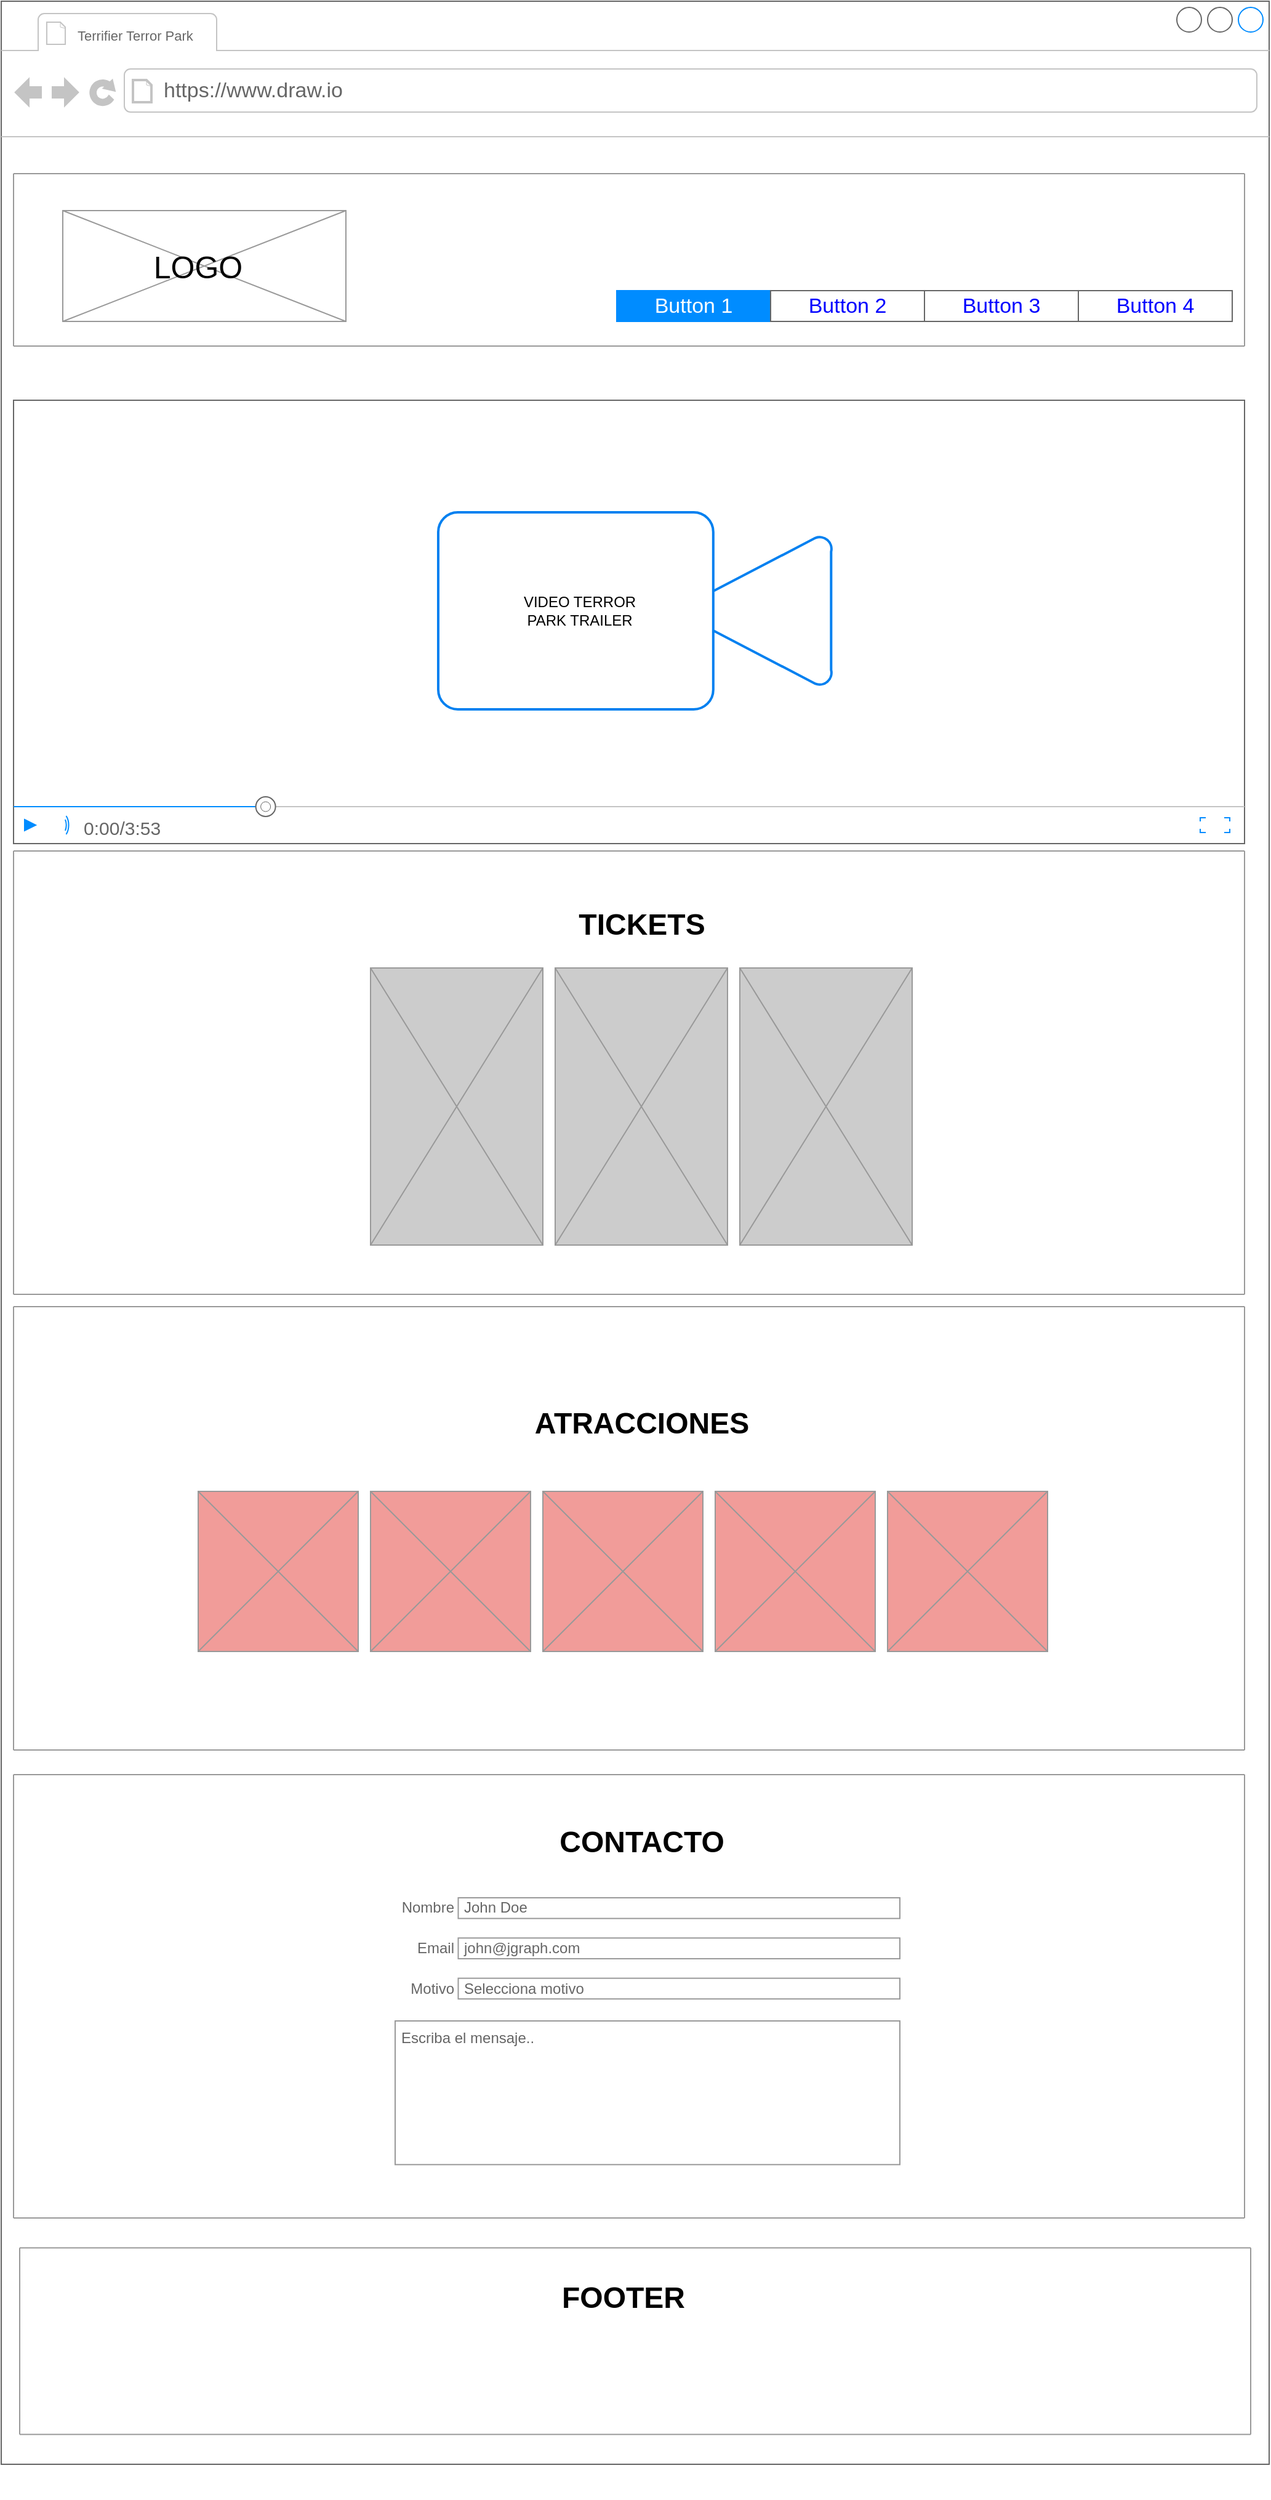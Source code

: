<mxfile version="26.1.3">
  <diagram name="Page-1" id="03018318-947c-dd8e-b7a3-06fadd420f32">
    <mxGraphModel dx="2722" dy="945" grid="1" gridSize="10" guides="1" tooltips="1" connect="1" arrows="1" fold="1" page="1" pageScale="1" pageWidth="1100" pageHeight="850" background="#ffffff" math="0" shadow="0">
      <root>
        <mxCell id="0" />
        <mxCell id="1" parent="0" />
        <mxCell id="P_YrPQooRFVnnNei9Mit-43" value="" style="strokeWidth=1;shadow=0;dashed=0;align=center;html=1;shape=mxgraph.mockup.containers.browserWindow;rSize=0;strokeColor=#666666;strokeColor2=#008cff;strokeColor3=#c4c4c4;mainText=,;recursiveResize=0;gradientColor=default;fillColor=default;" vertex="1" parent="1">
          <mxGeometry x="-10" y="180" width="1030" height="2000" as="geometry" />
        </mxCell>
        <mxCell id="P_YrPQooRFVnnNei9Mit-44" value="&lt;font style=&quot;font-size: 11px;&quot;&gt;Terrifier Terror Park&lt;/font&gt;" style="strokeWidth=1;shadow=0;dashed=0;align=center;html=1;shape=mxgraph.mockup.containers.anchor;fontSize=17;fontColor=#666666;align=left;whiteSpace=wrap;spacingBottom=-12;" vertex="1" parent="P_YrPQooRFVnnNei9Mit-43">
          <mxGeometry x="60" y="12" width="100" height="18" as="geometry" />
        </mxCell>
        <mxCell id="P_YrPQooRFVnnNei9Mit-45" value="https://www.draw.io" style="strokeWidth=1;shadow=0;dashed=0;align=center;html=1;shape=mxgraph.mockup.containers.anchor;rSize=0;fontSize=17;fontColor=#666666;align=left;" vertex="1" parent="P_YrPQooRFVnnNei9Mit-43">
          <mxGeometry x="130" y="60" width="250" height="26" as="geometry" />
        </mxCell>
        <mxCell id="P_YrPQooRFVnnNei9Mit-48" value="" style="strokeWidth=1;shadow=0;dashed=0;align=center;html=1;shape=mxgraph.mockup.forms.anchor;align=right;spacingRight=2;fontColor=#666666;" vertex="1" parent="P_YrPQooRFVnnNei9Mit-43">
          <mxGeometry x="230" y="495" width="50" height="18" as="geometry" />
        </mxCell>
        <mxCell id="P_YrPQooRFVnnNei9Mit-50" value="" style="strokeWidth=1;shadow=0;dashed=0;align=center;html=1;shape=mxgraph.mockup.forms.anchor;align=right;spacingRight=2;fontColor=#666666;" vertex="1" parent="P_YrPQooRFVnnNei9Mit-43">
          <mxGeometry x="230" y="530" width="50" height="18" as="geometry" />
        </mxCell>
        <mxCell id="P_YrPQooRFVnnNei9Mit-52" value="" style="strokeWidth=1;shadow=0;dashed=0;align=center;html=1;shape=mxgraph.mockup.forms.anchor;align=right;spacingRight=2;fontColor=#666666;" vertex="1" parent="P_YrPQooRFVnnNei9Mit-43">
          <mxGeometry x="230" y="565" width="50" height="18" as="geometry" />
        </mxCell>
        <mxCell id="P_YrPQooRFVnnNei9Mit-54" value="" style="strokeWidth=1;shadow=0;dashed=0;align=center;html=1;shape=mxgraph.mockup.forms.anchor;align=right;spacingRight=2;fontColor=#666666;" vertex="1" parent="P_YrPQooRFVnnNei9Mit-43">
          <mxGeometry x="230" y="600" width="50" height="18" as="geometry" />
        </mxCell>
        <mxCell id="P_YrPQooRFVnnNei9Mit-57" value="" style="verticalLabelPosition=bottom;shadow=0;dashed=0;align=center;html=1;verticalAlign=top;strokeWidth=1;shape=mxgraph.mockup.graphics.simpleIcon;strokeColor=#999999;movable=1;resizable=1;rotatable=1;deletable=1;editable=1;locked=0;connectable=1;" vertex="1" parent="P_YrPQooRFVnnNei9Mit-43">
          <mxGeometry x="50" y="170" width="230" height="90" as="geometry" />
        </mxCell>
        <mxCell id="P_YrPQooRFVnnNei9Mit-88" value="&lt;font style=&quot;font-size: 25px;&quot;&gt;LOGO&lt;/font&gt;" style="text;html=1;align=center;verticalAlign=middle;whiteSpace=wrap;rounded=0;movable=1;resizable=1;rotatable=1;deletable=1;editable=1;locked=0;connectable=1;" vertex="1" parent="P_YrPQooRFVnnNei9Mit-43">
          <mxGeometry x="60" y="190" width="200" height="50" as="geometry" />
        </mxCell>
        <mxCell id="P_YrPQooRFVnnNei9Mit-107" value="" style="verticalLabelPosition=bottom;shadow=0;dashed=0;align=center;html=1;verticalAlign=top;strokeWidth=1;shape=mxgraph.mockup.containers.videoPlayer;strokeColor=#666666;strokeColor2=#008cff;strokeColor3=#c4c4c4;textColor=#666666;fillColor2=#008cff;barHeight=30;barPos=20;" vertex="1" parent="P_YrPQooRFVnnNei9Mit-43">
          <mxGeometry x="10" y="324" width="1000" height="360" as="geometry" />
        </mxCell>
        <mxCell id="P_YrPQooRFVnnNei9Mit-108" value="" style="swimlane;shape=mxgraph.bootstrap.anchor;strokeColor=#666666;fillColor=#ffffff;fontColor=#0000FF;fontStyle=0;childLayout=stackLayout;horizontal=0;startSize=0;horizontalStack=1;resizeParent=1;resizeParentMax=0;resizeLast=0;collapsible=0;marginBottom=0;whiteSpace=wrap;html=1;" vertex="1" parent="P_YrPQooRFVnnNei9Mit-43">
          <mxGeometry x="500" y="235" width="500" height="25" as="geometry" />
        </mxCell>
        <mxCell id="P_YrPQooRFVnnNei9Mit-109" value="Button 1" style="text;strokeColor=#008CFF;align=center;verticalAlign=middle;spacingLeft=10;spacingRight=10;overflow=hidden;points=[[0,0.5],[1,0.5]];portConstraint=eastwest;rotatable=0;whiteSpace=wrap;html=1;fillColor=#008CFF;fontColor=#ffffff;fontSize=17;" vertex="1" parent="P_YrPQooRFVnnNei9Mit-108">
          <mxGeometry width="125" height="25" as="geometry" />
        </mxCell>
        <mxCell id="P_YrPQooRFVnnNei9Mit-110" value="Button 2" style="text;strokeColor=inherit;align=center;verticalAlign=middle;spacingLeft=10;spacingRight=10;overflow=hidden;points=[[0,0.5],[1,0.5]];portConstraint=eastwest;rotatable=0;whiteSpace=wrap;html=1;fillColor=inherit;fontColor=inherit;fontSize=17;" vertex="1" parent="P_YrPQooRFVnnNei9Mit-108">
          <mxGeometry x="125" width="125" height="25" as="geometry" />
        </mxCell>
        <mxCell id="P_YrPQooRFVnnNei9Mit-111" value="Button 3" style="text;strokeColor=inherit;align=center;verticalAlign=middle;spacingLeft=10;spacingRight=10;overflow=hidden;points=[[0,0.5],[1,0.5]];portConstraint=eastwest;rotatable=0;whiteSpace=wrap;html=1;fillColor=inherit;fontColor=inherit;fontSize=17;" vertex="1" parent="P_YrPQooRFVnnNei9Mit-108">
          <mxGeometry x="250" width="125" height="25" as="geometry" />
        </mxCell>
        <mxCell id="P_YrPQooRFVnnNei9Mit-112" value="Button 4" style="text;strokeColor=inherit;align=center;verticalAlign=middle;spacingLeft=10;spacingRight=10;overflow=hidden;points=[[0,0.5],[1,0.5]];portConstraint=eastwest;rotatable=0;whiteSpace=wrap;html=1;fillColor=inherit;fontColor=inherit;fontSize=17;" vertex="1" parent="P_YrPQooRFVnnNei9Mit-108">
          <mxGeometry x="375" width="125" height="25" as="geometry" />
        </mxCell>
        <mxCell id="P_YrPQooRFVnnNei9Mit-115" value="" style="html=1;verticalLabelPosition=bottom;align=center;labelBackgroundColor=#ffffff;verticalAlign=top;strokeWidth=2;strokeColor=#0080F0;shadow=0;dashed=0;shape=mxgraph.ios7.icons.video_conversation;" vertex="1" parent="P_YrPQooRFVnnNei9Mit-43">
          <mxGeometry x="355" y="415" width="320" height="160" as="geometry" />
        </mxCell>
        <mxCell id="P_YrPQooRFVnnNei9Mit-116" value="VIDEO TERROR PARK TRAILER" style="text;html=1;align=center;verticalAlign=middle;whiteSpace=wrap;rounded=0;" vertex="1" parent="P_YrPQooRFVnnNei9Mit-43">
          <mxGeometry x="420" y="440" width="100" height="110" as="geometry" />
        </mxCell>
        <mxCell id="P_YrPQooRFVnnNei9Mit-118" style="edgeStyle=orthogonalEdgeStyle;rounded=0;orthogonalLoop=1;jettySize=auto;html=1;exitX=0.5;exitY=1;exitDx=0;exitDy=0;" edge="1" parent="P_YrPQooRFVnnNei9Mit-43" source="P_YrPQooRFVnnNei9Mit-116" target="P_YrPQooRFVnnNei9Mit-116">
          <mxGeometry relative="1" as="geometry" />
        </mxCell>
        <mxCell id="iEJvDpS68jFy7bRB699J-30" value="" style="group" vertex="1" connectable="0" parent="P_YrPQooRFVnnNei9Mit-43">
          <mxGeometry y="130" width="1020" height="160" as="geometry" />
        </mxCell>
        <mxCell id="iEJvDpS68jFy7bRB699J-31" value="" style="group" vertex="1" connectable="0" parent="iEJvDpS68jFy7bRB699J-30">
          <mxGeometry width="1020" height="160" as="geometry" />
        </mxCell>
        <mxCell id="iEJvDpS68jFy7bRB699J-4" value="" style="verticalLabelPosition=bottom;shadow=0;dashed=0;align=center;html=1;verticalAlign=top;strokeWidth=1;shape=mxgraph.mockup.markup.line;strokeColor=#999999;" vertex="1" parent="iEJvDpS68jFy7bRB699J-31">
          <mxGeometry x="10" width="1000" height="20" as="geometry" />
        </mxCell>
        <mxCell id="iEJvDpS68jFy7bRB699J-6" value="" style="verticalLabelPosition=bottom;shadow=0;dashed=0;align=center;html=1;verticalAlign=top;strokeWidth=1;shape=mxgraph.mockup.markup.line;strokeColor=#999999;direction=north;" vertex="1" parent="iEJvDpS68jFy7bRB699J-31">
          <mxGeometry y="10" width="20" height="140" as="geometry" />
        </mxCell>
        <mxCell id="iEJvDpS68jFy7bRB699J-7" value="" style="verticalLabelPosition=bottom;shadow=0;dashed=0;align=center;html=1;verticalAlign=top;strokeWidth=1;shape=mxgraph.mockup.markup.line;strokeColor=#999999;" vertex="1" parent="iEJvDpS68jFy7bRB699J-31">
          <mxGeometry x="10" y="140" width="1000" height="20" as="geometry" />
        </mxCell>
        <mxCell id="iEJvDpS68jFy7bRB699J-29" value="" style="verticalLabelPosition=bottom;shadow=0;dashed=0;align=center;html=1;verticalAlign=top;strokeWidth=1;shape=mxgraph.mockup.markup.line;strokeColor=#999999;direction=north;" vertex="1" parent="iEJvDpS68jFy7bRB699J-31">
          <mxGeometry x="1000" y="10" width="20" height="140" as="geometry" />
        </mxCell>
        <mxCell id="iEJvDpS68jFy7bRB699J-37" value="" style="verticalLabelPosition=bottom;shadow=0;dashed=0;align=center;html=1;verticalAlign=top;strokeWidth=1;shape=mxgraph.mockup.graphics.simpleIcon;strokeColor=#999999;fillColor=#CCCCCC;" vertex="1" parent="P_YrPQooRFVnnNei9Mit-43">
          <mxGeometry x="300" y="785" width="140" height="225" as="geometry" />
        </mxCell>
        <mxCell id="iEJvDpS68jFy7bRB699J-41" value="TICKETS" style="text;strokeColor=none;fillColor=none;html=1;fontSize=24;fontStyle=1;verticalAlign=middle;align=center;" vertex="1" parent="P_YrPQooRFVnnNei9Mit-43">
          <mxGeometry x="470" y="730" width="100" height="40" as="geometry" />
        </mxCell>
        <mxCell id="iEJvDpS68jFy7bRB699J-45" value="" style="verticalLabelPosition=bottom;shadow=0;dashed=0;align=center;html=1;verticalAlign=top;strokeWidth=1;shape=mxgraph.mockup.graphics.simpleIcon;strokeColor=#999999;fillColor=#CCCCCC;" vertex="1" parent="P_YrPQooRFVnnNei9Mit-43">
          <mxGeometry x="450" y="785" width="140" height="225" as="geometry" />
        </mxCell>
        <mxCell id="iEJvDpS68jFy7bRB699J-46" value="" style="verticalLabelPosition=bottom;shadow=0;dashed=0;align=center;html=1;verticalAlign=top;strokeWidth=1;shape=mxgraph.mockup.graphics.simpleIcon;strokeColor=#999999;fillColor=#CCCCCC;" vertex="1" parent="P_YrPQooRFVnnNei9Mit-43">
          <mxGeometry x="600" y="785" width="140" height="225" as="geometry" />
        </mxCell>
        <mxCell id="iEJvDpS68jFy7bRB699J-54" value="" style="verticalLabelPosition=bottom;shadow=0;dashed=0;align=center;html=1;verticalAlign=top;strokeWidth=1;shape=mxgraph.mockup.graphics.simpleIcon;strokeColor=#999999;fillColor=#F19C99;" vertex="1" parent="P_YrPQooRFVnnNei9Mit-43">
          <mxGeometry x="160" y="1210" width="130" height="130" as="geometry" />
        </mxCell>
        <mxCell id="iEJvDpS68jFy7bRB699J-55" value="" style="verticalLabelPosition=bottom;shadow=0;dashed=0;align=center;html=1;verticalAlign=top;strokeWidth=1;shape=mxgraph.mockup.graphics.simpleIcon;strokeColor=#999999;fillColor=#F19C99;" vertex="1" parent="P_YrPQooRFVnnNei9Mit-43">
          <mxGeometry x="300" y="1210" width="130" height="130" as="geometry" />
        </mxCell>
        <mxCell id="iEJvDpS68jFy7bRB699J-57" value="" style="verticalLabelPosition=bottom;shadow=0;dashed=0;align=center;html=1;verticalAlign=top;strokeWidth=1;shape=mxgraph.mockup.graphics.simpleIcon;strokeColor=#999999;fillColor=#F19C99;" vertex="1" parent="P_YrPQooRFVnnNei9Mit-43">
          <mxGeometry x="580" y="1210" width="130" height="130" as="geometry" />
        </mxCell>
        <mxCell id="iEJvDpS68jFy7bRB699J-58" value="" style="verticalLabelPosition=bottom;shadow=0;dashed=0;align=center;html=1;verticalAlign=top;strokeWidth=1;shape=mxgraph.mockup.graphics.simpleIcon;strokeColor=#999999;fillColor=#F19C99;" vertex="1" parent="P_YrPQooRFVnnNei9Mit-43">
          <mxGeometry x="720" y="1210" width="130" height="130" as="geometry" />
        </mxCell>
        <mxCell id="iEJvDpS68jFy7bRB699J-32" value="" style="verticalLabelPosition=bottom;shadow=0;dashed=0;align=center;html=1;verticalAlign=top;strokeWidth=1;shape=mxgraph.mockup.markup.line;strokeColor=#999999;" vertex="1" parent="P_YrPQooRFVnnNei9Mit-43">
          <mxGeometry x="10" y="680" width="1000" height="20" as="geometry" />
        </mxCell>
        <mxCell id="iEJvDpS68jFy7bRB699J-33" value="" style="verticalLabelPosition=bottom;shadow=0;dashed=0;align=center;html=1;verticalAlign=top;strokeWidth=1;shape=mxgraph.mockup.markup.line;strokeColor=#999999;" vertex="1" parent="P_YrPQooRFVnnNei9Mit-43">
          <mxGeometry x="10" y="1040" width="1000" height="20" as="geometry" />
        </mxCell>
        <mxCell id="iEJvDpS68jFy7bRB699J-34" value="" style="verticalLabelPosition=bottom;shadow=0;dashed=0;align=center;html=1;verticalAlign=top;strokeWidth=1;shape=mxgraph.mockup.markup.line;strokeColor=#999999;direction=north;" vertex="1" parent="P_YrPQooRFVnnNei9Mit-43">
          <mxGeometry x="1000" y="690" width="20" height="360" as="geometry" />
        </mxCell>
        <mxCell id="iEJvDpS68jFy7bRB699J-47" value="" style="verticalLabelPosition=bottom;shadow=0;dashed=0;align=center;html=1;verticalAlign=top;strokeWidth=1;shape=mxgraph.mockup.markup.line;strokeColor=#999999;direction=north;" vertex="1" parent="P_YrPQooRFVnnNei9Mit-43">
          <mxGeometry y="690" width="20" height="360" as="geometry" />
        </mxCell>
        <mxCell id="iEJvDpS68jFy7bRB699J-49" value="" style="group" vertex="1" connectable="0" parent="P_YrPQooRFVnnNei9Mit-43">
          <mxGeometry y="1050" width="1020" height="380" as="geometry" />
        </mxCell>
        <mxCell id="iEJvDpS68jFy7bRB699J-50" value="" style="verticalLabelPosition=bottom;shadow=0;dashed=0;align=center;html=1;verticalAlign=top;strokeWidth=1;shape=mxgraph.mockup.markup.line;strokeColor=#999999;" vertex="1" parent="iEJvDpS68jFy7bRB699J-49">
          <mxGeometry x="10" width="1000" height="20" as="geometry" />
        </mxCell>
        <mxCell id="iEJvDpS68jFy7bRB699J-51" value="" style="verticalLabelPosition=bottom;shadow=0;dashed=0;align=center;html=1;verticalAlign=top;strokeWidth=1;shape=mxgraph.mockup.markup.line;strokeColor=#999999;" vertex="1" parent="iEJvDpS68jFy7bRB699J-49">
          <mxGeometry x="10" y="360" width="1000" height="20" as="geometry" />
        </mxCell>
        <mxCell id="iEJvDpS68jFy7bRB699J-52" value="" style="verticalLabelPosition=bottom;shadow=0;dashed=0;align=center;html=1;verticalAlign=top;strokeWidth=1;shape=mxgraph.mockup.markup.line;strokeColor=#999999;direction=north;" vertex="1" parent="iEJvDpS68jFy7bRB699J-49">
          <mxGeometry x="1000" y="10" width="20" height="360" as="geometry" />
        </mxCell>
        <mxCell id="iEJvDpS68jFy7bRB699J-53" value="" style="verticalLabelPosition=bottom;shadow=0;dashed=0;align=center;html=1;verticalAlign=top;strokeWidth=1;shape=mxgraph.mockup.markup.line;strokeColor=#999999;direction=north;" vertex="1" parent="iEJvDpS68jFy7bRB699J-49">
          <mxGeometry y="10" width="20" height="360" as="geometry" />
        </mxCell>
        <mxCell id="iEJvDpS68jFy7bRB699J-102" value="ATRACCIONES" style="text;strokeColor=none;fillColor=none;html=1;fontSize=24;fontStyle=1;verticalAlign=middle;align=center;" vertex="1" parent="iEJvDpS68jFy7bRB699J-49">
          <mxGeometry x="385" y="80" width="270" height="50" as="geometry" />
        </mxCell>
        <mxCell id="iEJvDpS68jFy7bRB699J-56" value="" style="verticalLabelPosition=bottom;shadow=0;dashed=0;align=center;html=1;verticalAlign=top;strokeWidth=1;shape=mxgraph.mockup.graphics.simpleIcon;strokeColor=#999999;fillColor=#F19C99;" vertex="1" parent="P_YrPQooRFVnnNei9Mit-43">
          <mxGeometry x="440" y="1210" width="130" height="130" as="geometry" />
        </mxCell>
        <mxCell id="iEJvDpS68jFy7bRB699J-103" value="" style="group" vertex="1" connectable="0" parent="P_YrPQooRFVnnNei9Mit-43">
          <mxGeometry y="1430" width="1020" height="380" as="geometry" />
        </mxCell>
        <mxCell id="iEJvDpS68jFy7bRB699J-104" value="" style="verticalLabelPosition=bottom;shadow=0;dashed=0;align=center;html=1;verticalAlign=top;strokeWidth=1;shape=mxgraph.mockup.markup.line;strokeColor=#999999;" vertex="1" parent="iEJvDpS68jFy7bRB699J-103">
          <mxGeometry x="10" width="1000" height="20" as="geometry" />
        </mxCell>
        <mxCell id="iEJvDpS68jFy7bRB699J-105" value="" style="verticalLabelPosition=bottom;shadow=0;dashed=0;align=center;html=1;verticalAlign=top;strokeWidth=1;shape=mxgraph.mockup.markup.line;strokeColor=#999999;" vertex="1" parent="iEJvDpS68jFy7bRB699J-103">
          <mxGeometry x="10" y="360" width="1000" height="20" as="geometry" />
        </mxCell>
        <mxCell id="iEJvDpS68jFy7bRB699J-106" value="" style="verticalLabelPosition=bottom;shadow=0;dashed=0;align=center;html=1;verticalAlign=top;strokeWidth=1;shape=mxgraph.mockup.markup.line;strokeColor=#999999;direction=north;" vertex="1" parent="iEJvDpS68jFy7bRB699J-103">
          <mxGeometry x="1000" y="10" width="20" height="360" as="geometry" />
        </mxCell>
        <mxCell id="iEJvDpS68jFy7bRB699J-107" value="" style="verticalLabelPosition=bottom;shadow=0;dashed=0;align=center;html=1;verticalAlign=top;strokeWidth=1;shape=mxgraph.mockup.markup.line;strokeColor=#999999;direction=north;" vertex="1" parent="iEJvDpS68jFy7bRB699J-103">
          <mxGeometry y="10" width="20" height="360" as="geometry" />
        </mxCell>
        <mxCell id="iEJvDpS68jFy7bRB699J-108" value="CONTACTO" style="text;strokeColor=none;fillColor=none;html=1;fontSize=24;fontStyle=1;verticalAlign=middle;align=center;" vertex="1" parent="P_YrPQooRFVnnNei9Mit-43">
          <mxGeometry x="385" y="1470" width="270" height="50" as="geometry" />
        </mxCell>
        <mxCell id="iEJvDpS68jFy7bRB699J-115" value="" style="strokeWidth=1;shadow=0;dashed=0;align=center;html=1;shape=mxgraph.mockup.forms.anchor;align=right;spacingRight=2;fontColor=#666666;" vertex="1" parent="P_YrPQooRFVnnNei9Mit-43">
          <mxGeometry x="310" y="1978" width="51.25" height="16.8" as="geometry" />
        </mxCell>
        <mxCell id="iEJvDpS68jFy7bRB699J-117" value="" style="strokeWidth=1;shadow=0;dashed=0;align=center;html=1;shape=mxgraph.mockup.forms.anchor;align=right;spacingRight=2;fontColor=#666666;" vertex="1" parent="P_YrPQooRFVnnNei9Mit-43">
          <mxGeometry x="310" y="2010.667" width="51.25" height="16.8" as="geometry" />
        </mxCell>
        <mxCell id="iEJvDpS68jFy7bRB699J-129" value="" style="group" vertex="1" connectable="0" parent="P_YrPQooRFVnnNei9Mit-43">
          <mxGeometry x="320" y="1540" width="410" height="216.67" as="geometry" />
        </mxCell>
        <mxCell id="iEJvDpS68jFy7bRB699J-109" value="Nombre" style="strokeWidth=1;shadow=0;dashed=0;align=center;html=1;shape=mxgraph.mockup.forms.anchor;align=right;spacingRight=2;fontColor=#666666;" vertex="1" parent="iEJvDpS68jFy7bRB699J-129">
          <mxGeometry width="51.25" height="16.8" as="geometry" />
        </mxCell>
        <mxCell id="iEJvDpS68jFy7bRB699J-110" value="John Doe" style="strokeWidth=1;shadow=0;dashed=0;align=center;html=1;shape=mxgraph.mockup.forms.rrect;fillColor=#ffffff;rSize=0;fontColor=#666666;align=left;spacingLeft=3;strokeColor=#999999;" vertex="1" parent="iEJvDpS68jFy7bRB699J-129">
          <mxGeometry x="51.25" width="358.75" height="16.8" as="geometry" />
        </mxCell>
        <mxCell id="iEJvDpS68jFy7bRB699J-111" value="Email" style="strokeWidth=1;shadow=0;dashed=0;align=center;html=1;shape=mxgraph.mockup.forms.anchor;align=right;spacingRight=2;fontColor=#666666;" vertex="1" parent="iEJvDpS68jFy7bRB699J-129">
          <mxGeometry y="32.667" width="51.25" height="16.8" as="geometry" />
        </mxCell>
        <mxCell id="iEJvDpS68jFy7bRB699J-112" value="john@jgraph.com" style="strokeWidth=1;shadow=0;dashed=0;align=center;html=1;shape=mxgraph.mockup.forms.rrect;fillColor=#ffffff;rSize=0;fontColor=#666666;align=left;spacingLeft=3;strokeColor=#999999;" vertex="1" parent="iEJvDpS68jFy7bRB699J-129">
          <mxGeometry x="51.25" y="32.667" width="358.75" height="16.8" as="geometry" />
        </mxCell>
        <mxCell id="iEJvDpS68jFy7bRB699J-113" value="Motivo" style="strokeWidth=1;shadow=0;dashed=0;align=center;html=1;shape=mxgraph.mockup.forms.anchor;align=right;spacingRight=2;fontColor=#666666;" vertex="1" parent="iEJvDpS68jFy7bRB699J-129">
          <mxGeometry y="65.333" width="51.25" height="16.8" as="geometry" />
        </mxCell>
        <mxCell id="iEJvDpS68jFy7bRB699J-114" value="Selecciona motivo" style="strokeWidth=1;shadow=0;dashed=0;align=center;html=1;shape=mxgraph.mockup.forms.rrect;fillColor=#ffffff;rSize=0;fontColor=#666666;align=left;spacingLeft=3;strokeColor=#999999;" vertex="1" parent="iEJvDpS68jFy7bRB699J-129">
          <mxGeometry x="51.25" y="65.333" width="358.75" height="16.8" as="geometry" />
        </mxCell>
        <mxCell id="iEJvDpS68jFy7bRB699J-119" value="Escriba el mensaje.." style="strokeWidth=1;shadow=0;dashed=0;align=center;html=1;shape=mxgraph.mockup.forms.rrect;fillColor=#ffffff;rSize=0;fontColor=#666666;align=left;spacingLeft=3;strokeColor=#999999;verticalAlign=top;whiteSpace=wrap;" vertex="1" parent="iEJvDpS68jFy7bRB699J-129">
          <mxGeometry y="100.003" width="410" height="116.667" as="geometry" />
        </mxCell>
        <mxCell id="iEJvDpS68jFy7bRB699J-130" value="" style="group" vertex="1" connectable="0" parent="P_YrPQooRFVnnNei9Mit-43">
          <mxGeometry x="5" y="1820" width="1020" height="160" as="geometry" />
        </mxCell>
        <mxCell id="iEJvDpS68jFy7bRB699J-131" value="" style="verticalLabelPosition=bottom;shadow=0;dashed=0;align=center;html=1;verticalAlign=top;strokeWidth=1;shape=mxgraph.mockup.markup.line;strokeColor=#999999;" vertex="1" parent="iEJvDpS68jFy7bRB699J-130">
          <mxGeometry x="10" width="1000" height="8.421" as="geometry" />
        </mxCell>
        <mxCell id="iEJvDpS68jFy7bRB699J-132" value="" style="verticalLabelPosition=bottom;shadow=0;dashed=0;align=center;html=1;verticalAlign=top;strokeWidth=1;shape=mxgraph.mockup.markup.line;strokeColor=#999999;" vertex="1" parent="iEJvDpS68jFy7bRB699J-130">
          <mxGeometry x="10" y="151.579" width="1000" height="8.421" as="geometry" />
        </mxCell>
        <mxCell id="iEJvDpS68jFy7bRB699J-133" value="" style="verticalLabelPosition=bottom;shadow=0;dashed=0;align=center;html=1;verticalAlign=top;strokeWidth=1;shape=mxgraph.mockup.markup.line;strokeColor=#999999;direction=north;" vertex="1" parent="iEJvDpS68jFy7bRB699J-130">
          <mxGeometry x="1000" y="4.211" width="20" height="151.579" as="geometry" />
        </mxCell>
        <mxCell id="iEJvDpS68jFy7bRB699J-134" value="" style="verticalLabelPosition=bottom;shadow=0;dashed=0;align=center;html=1;verticalAlign=top;strokeWidth=1;shape=mxgraph.mockup.markup.line;strokeColor=#999999;direction=north;" vertex="1" parent="iEJvDpS68jFy7bRB699J-130">
          <mxGeometry y="4.211" width="20" height="151.579" as="geometry" />
        </mxCell>
        <mxCell id="iEJvDpS68jFy7bRB699J-135" value="FOOTER" style="text;strokeColor=none;fillColor=none;html=1;fontSize=24;fontStyle=1;verticalAlign=middle;align=center;" vertex="1" parent="P_YrPQooRFVnnNei9Mit-43">
          <mxGeometry x="370" y="1840" width="270" height="50" as="geometry" />
        </mxCell>
      </root>
    </mxGraphModel>
  </diagram>
</mxfile>
